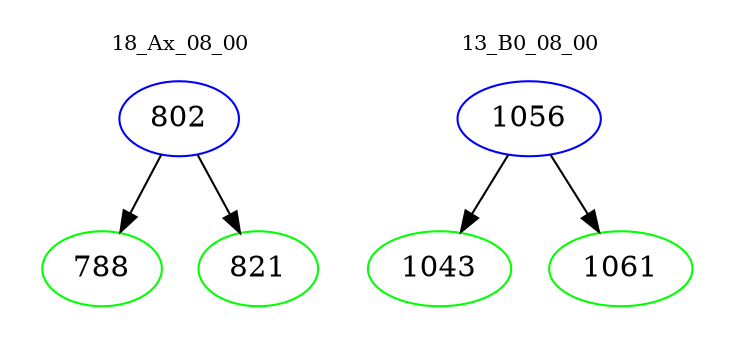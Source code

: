 digraph{
subgraph cluster_0 {
color = white
label = "18_Ax_08_00";
fontsize=10;
T0_802 [label="802", color="blue"]
T0_802 -> T0_788 [color="black"]
T0_788 [label="788", color="green"]
T0_802 -> T0_821 [color="black"]
T0_821 [label="821", color="green"]
}
subgraph cluster_1 {
color = white
label = "13_B0_08_00";
fontsize=10;
T1_1056 [label="1056", color="blue"]
T1_1056 -> T1_1043 [color="black"]
T1_1043 [label="1043", color="green"]
T1_1056 -> T1_1061 [color="black"]
T1_1061 [label="1061", color="green"]
}
}
